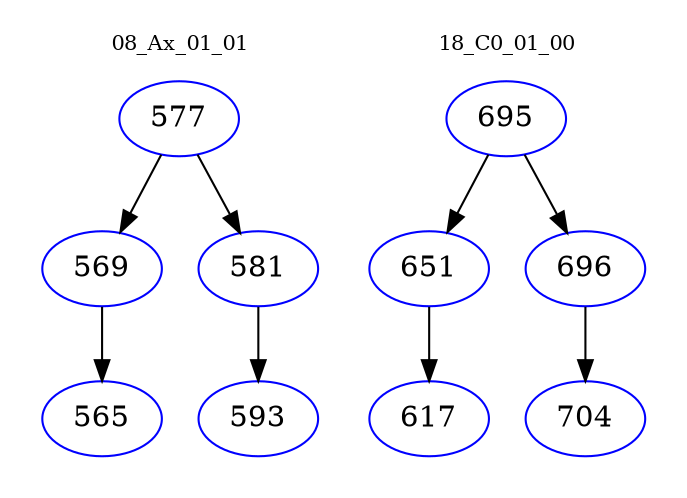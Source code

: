 digraph{
subgraph cluster_0 {
color = white
label = "08_Ax_01_01";
fontsize=10;
T0_577 [label="577", color="blue"]
T0_577 -> T0_569 [color="black"]
T0_569 [label="569", color="blue"]
T0_569 -> T0_565 [color="black"]
T0_565 [label="565", color="blue"]
T0_577 -> T0_581 [color="black"]
T0_581 [label="581", color="blue"]
T0_581 -> T0_593 [color="black"]
T0_593 [label="593", color="blue"]
}
subgraph cluster_1 {
color = white
label = "18_C0_01_00";
fontsize=10;
T1_695 [label="695", color="blue"]
T1_695 -> T1_651 [color="black"]
T1_651 [label="651", color="blue"]
T1_651 -> T1_617 [color="black"]
T1_617 [label="617", color="blue"]
T1_695 -> T1_696 [color="black"]
T1_696 [label="696", color="blue"]
T1_696 -> T1_704 [color="black"]
T1_704 [label="704", color="blue"]
}
}
